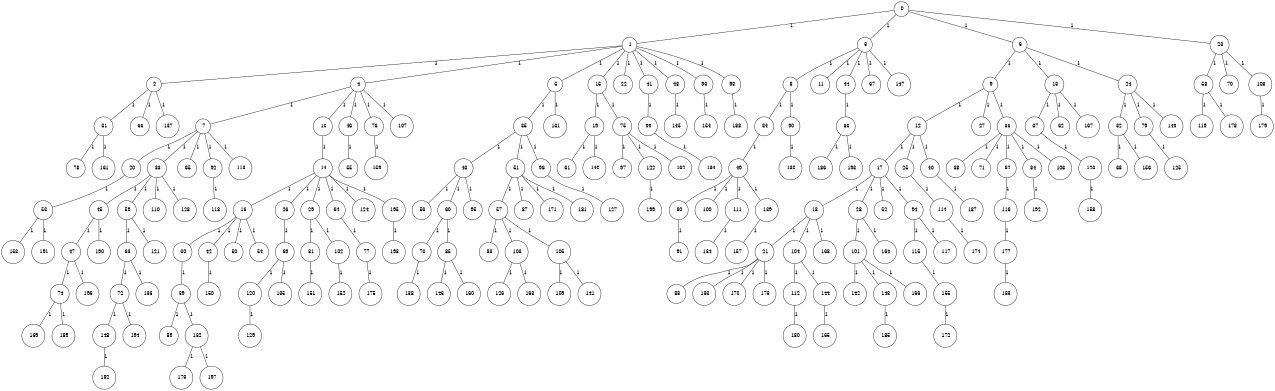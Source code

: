 graph G {
size="8.5,11;"
ratio = "expand;"
fixedsize="true;"
overlap="scale;"
node[shape=circle,width=.12,hight=.12,fontsize=12]
edge[fontsize=12]

0[label=" 0" color=black, pos="2.6261659,1.1542424!"];
1[label=" 1" color=black, pos="1.2871297,1.0389469!"];
2[label=" 2" color=black, pos="0.49953276,0.70125482!"];
3[label=" 3" color=black, pos="0.35368006,1.1975298!"];
4[label=" 4" color=black, pos="2.5969068,2.3376488!"];
5[label=" 5" color=black, pos="1.5436773,1.2312856!"];
6[label=" 6" color=black, pos="2.9520718,0.079448625!"];
7[label=" 7" color=black, pos="2.3010385,0.91809131!"];
8[label=" 8" color=black, pos="0.23697019,1.5252913!"];
9[label=" 9" color=black, pos="1.2842311,1.6562368!"];
10[label=" 10" color=black, pos="1.389689,1.9547945!"];
11[label=" 11" color=black, pos="0.037694511,0.57647191!"];
12[label=" 12" color=black, pos="1.6316815,2.0510691!"];
13[label=" 13" color=black, pos="2.6323775,2.9637652!"];
14[label=" 14" color=black, pos="0.58109752,1.0787204!"];
15[label=" 15" color=black, pos="2.8227693,2.8093404!"];
16[label=" 16" color=black, pos="1.0691454,2.5838394!"];
17[label=" 17" color=black, pos="1.8988698,2.1371404!"];
18[label=" 18" color=black, pos="1.5975678,1.0319279!"];
19[label=" 19" color=black, pos="1.2442591,1.2698635!"];
20[label=" 20" color=black, pos="2.5225206,1.0512994!"];
21[label=" 21" color=black, pos="0.60328734,1.7393474!"];
22[label=" 22" color=black, pos="1.0582785,2.0665209!"];
23[label=" 23" color=black, pos="0.81487953,2.9407873!"];
24[label=" 24" color=black, pos="0.21049304,2.2374015!"];
25[label=" 25" color=black, pos="1.7647029,1.3979217!"];
26[label=" 26" color=black, pos="2.4664768,0.99753292!"];
27[label=" 27" color=black, pos="0.038249476,1.5866765!"];
28[label=" 28" color=black, pos="1.5883291,2.7156681!"];
29[label=" 29" color=black, pos="1.6530406,1.3760013!"];
30[label=" 30" color=black, pos="0.27308325,0.59236697!"];
31[label=" 31" color=black, pos="0.31838351,1.9719877!"];
32[label=" 32" color=black, pos="2.057781,2.6382394!"];
33[label=" 33" color=black, pos="0.58393116,0.18475458!"];
34[label=" 34" color=black, pos="2.4660107,1.7611439!"];
35[label=" 35" color=black, pos="1.449684,2.0650303!"];
36[label=" 36" color=black, pos="0.98579636,1.2296295!"];
37[label=" 37" color=black, pos="1.2357138,0.3501561!"];
38[label=" 38" color=black, pos="1.048153,2.5967598!"];
39[label=" 39" color=black, pos="0.47567739,1.895413!"];
40[label=" 40" color=black, pos="2.7781368,1.3559424!"];
41[label=" 41" color=black, pos="0.56981355,1.412476!"];
42[label=" 42" color=black, pos="0.72298444,2.5400845!"];
43[label=" 43" color=black, pos="0.52144023,2.2106815!"];
44[label=" 44" color=black, pos="0.3858131,1.1460735!"];
45[label=" 45" color=black, pos="2.0459418,0.13032396!"];
46[label=" 46" color=black, pos="2.4387527,2.4606313!"];
47[label=" 47" color=black, pos="0.29583139,1.4478885!"];
48[label=" 48" color=black, pos="0.88969675,1.4360362!"];
49[label=" 49" color=black, pos="0.34452785,2.4953346!"];
50[label=" 50" color=black, pos="2.022132,1.2401807!"];
51[label=" 51" color=black, pos="1.6405339,0.050808825!"];
52[label=" 52" color=black, pos="0.89117315,1.6478739!"];
53[label=" 53" color=black, pos="1.693112,0.031209681!"];
54[label=" 54" color=black, pos="1.5052816,2.0462948!"];
55[label=" 55" color=black, pos="1.8478852,0.87508125!"];
56[label=" 56" color=black, pos="0.2980143,2.1970923!"];
57[label=" 57" color=black, pos="1.1596297,0.71005445!"];
58[label=" 58" color=black, pos="0.72784597,1.7253339!"];
59[label=" 59" color=black, pos="0.40109733,2.3947268!"];
60[label=" 60" color=black, pos="1.9730251,1.2293854!"];
61[label=" 61" color=black, pos="1.8207984,1.7980019!"];
62[label=" 62" color=black, pos="1.752436,2.1271931!"];
63[label=" 63" color=black, pos="2.3384801,1.3379032!"];
64[label=" 64" color=black, pos="2.3133918,1.2790366!"];
65[label=" 65" color=black, pos="2.2274224,2.6547832!"];
66[label=" 66" color=black, pos="1.9393262,1.3236482!"];
67[label=" 67" color=black, pos="0.15625985,0.63269398!"];
68[label=" 68" color=black, pos="2.7609756,1.7954221!"];
69[label=" 69" color=black, pos="1.1226745,0.90785411!"];
70[label=" 70" color=black, pos="2.4377207,2.4754317!"];
71[label=" 71" color=black, pos="1.0373215,1.4126953!"];
72[label=" 72" color=black, pos="2.3483305,0.82373476!"];
73[label=" 73" color=black, pos="1.6808229,1.5310213!"];
74[label=" 74" color=black, pos="2.858635,2.9605725!"];
75[label=" 75" color=black, pos="1.5730445,2.1441798!"];
76[label=" 76" color=black, pos="2.4553459,2.9157941!"];
77[label=" 77" color=black, pos="0.53302597,2.4531309!"];
78[label=" 78" color=black, pos="2.8586954,1.7469476!"];
79[label=" 79" color=black, pos="1.7418976,1.2467302!"];
80[label=" 80" color=black, pos="0.85137466,1.665981!"];
81[label=" 81" color=black, pos="0.54898288,2.1523466!"];
82[label=" 82" color=black, pos="1.0516718,0.42251276!"];
83[label=" 83" color=black, pos="1.7061856,2.9587364!"];
84[label=" 84" color=black, pos="0.50629457,1.7395519!"];
85[label=" 85" color=black, pos="1.6981788,2.0100672!"];
86[label=" 86" color=black, pos="1.1212454,2.4528911!"];
87[label=" 87" color=black, pos="1.9166576,1.9533711!"];
88[label=" 88" color=black, pos="1.7700862,1.3002298!"];
89[label=" 89" color=black, pos="0.81635442,2.726687!"];
90[label=" 90" color=black, pos="2.5654955,0.49274254!"];
91[label=" 91" color=black, pos="1.7158924,0.43321263!"];
92[label=" 92" color=black, pos="2.3260094,2.2615075!"];
93[label=" 93" color=black, pos="0.36544733,1.5810624!"];
94[label=" 94" color=black, pos="1.0285895,1.3498357!"];
95[label=" 95" color=black, pos="1.7335747,2.7132794!"];
96[label=" 96" color=black, pos="1.9225588,1.8227301!"];
97[label=" 97" color=black, pos="1.4660856,2.6069395!"];
98[label=" 98" color=black, pos="0.69861691,0.30326211!"];
99[label=" 99" color=black, pos="1.551161,0.63669625!"];
100[label=" 100" color=black, pos="2.9092393,2.9013586!"];
101[label=" 101" color=black, pos="0.16977846,2.7613793!"];
102[label=" 102" color=black, pos="1.5163745,2.1436151!"];
103[label=" 103" color=black, pos="2.4144218,2.7536102!"];
104[label=" 104" color=black, pos="0.87040368,0.075893894!"];
105[label=" 105" color=black, pos="0.12575738,1.3680703!"];
106[label=" 106" color=black, pos="1.7825154,2.2388836!"];
107[label=" 107" color=black, pos="2.4078071,0.21084685!"];
108[label=" 108" color=black, pos="1.7737836,2.5917331!"];
109[label=" 109" color=black, pos="1.5946265,1.14193!"];
110[label=" 110" color=black, pos="1.4643274,1.3609501!"];
111[label=" 111" color=black, pos="0.14243958,2.2157298!"];
112[label=" 112" color=black, pos="0.69090056,1.3493325!"];
113[label=" 113" color=black, pos="2.9744571,1.6410322!"];
114[label=" 114" color=black, pos="2.3887351,0.090649013!"];
115[label=" 115" color=black, pos="1.7554956,0.11358867!"];
116[label=" 116" color=black, pos="0.41370134,2.4728413!"];
117[label=" 117" color=black, pos="0.058434121,2.1193288!"];
118[label=" 118" color=black, pos="1.9003164,0.40151077!"];
119[label=" 119" color=black, pos="0.5948392,0.055599211!"];
120[label=" 120" color=black, pos="2.9088644,1.1023977!"];
121[label=" 121" color=black, pos="2.1223345,2.6402941!"];
122[label=" 122" color=black, pos="1.6233457,0.30761186!"];
123[label=" 123" color=black, pos="1.032439,1.9081206!"];
124[label=" 124" color=black, pos="1.1265222,2.4544681!"];
125[label=" 125" color=black, pos="1.9957331,0.70771792!"];
126[label=" 126" color=black, pos="2.0540758,1.9388054!"];
127[label=" 127" color=black, pos="0.7264693,1.9346548!"];
128[label=" 128" color=black, pos="2.3993364,0.51865515!"];
129[label=" 129" color=black, pos="2.7804824,2.0327404!"];
130[label=" 130" color=black, pos="0.88989233,1.7826695!"];
131[label=" 131" color=black, pos="0.76155281,1.3684716!"];
132[label=" 132" color=black, pos="1.071752,2.0730314!"];
133[label=" 133" color=black, pos="0.39673662,0.96353458!"];
134[label=" 134" color=black, pos="1.889978,0.099727413!"];
135[label=" 135" color=black, pos="2.8967446,1.251781!"];
136[label=" 136" color=black, pos="2.0714346,1.8177518!"];
137[label=" 137" color=black, pos="2.9293854,0.25574517!"];
138[label=" 138" color=black, pos="2.1908445,2.741609!"];
139[label=" 139" color=black, pos="1.7292048,2.8404724!"];
140[label=" 140" color=black, pos="2.9330203,0.86844189!"];
141[label=" 141" color=black, pos="0.69425317,1.7805693!"];
142[label=" 142" color=black, pos="2.7343165,0.20067852!"];
143[label=" 143" color=black, pos="1.9146789,1.9271421!"];
144[label=" 144" color=black, pos="0.22289564,1.8380306!"];
145[label=" 145" color=black, pos="2.5953862,1.9715587!"];
146[label=" 146" color=black, pos="2.1321904,1.7386281!"];
147[label=" 147" color=black, pos="0.82324825,0.66235205!"];
148[label=" 148" color=black, pos="1.4926043,2.0860255!"];
149[label=" 149" color=black, pos="1.3627704,0.77108869!"];
150[label=" 150" color=black, pos="0.74689154,1.728148!"];
151[label=" 151" color=black, pos="2.4242267,2.647684!"];
152[label=" 152" color=black, pos="1.4001841,1.7994033!"];
153[label=" 153" color=black, pos="0.57949035,2.781801!"];
154[label=" 154" color=black, pos="2.4841297,1.573076!"];
155[label=" 155" color=black, pos="1.0995295,0.063646505!"];
156[label=" 156" color=black, pos="0.76622204,0.77899135!"];
157[label=" 157" color=black, pos="2.0162668,0.22607934!"];
158[label=" 158" color=black, pos="0.52184724,0.42472875!"];
159[label=" 159" color=black, pos="1.6095175,1.5931963!"];
160[label=" 160" color=black, pos="2.5581274,2.0052718!"];
161[label=" 161" color=black, pos="0.16356169,0.84929849!"];
162[label=" 162" color=black, pos="1.3075018,0.95506936!"];
163[label=" 163" color=black, pos="1.6578026,2.9991652!"];
164[label=" 164" color=black, pos="2.1683878,0.55301713!"];
165[label=" 165" color=black, pos="2.3282366,2.9478129!"];
166[label=" 166" color=black, pos="1.7333238,1.7961578!"];
167[label=" 167" color=black, pos="2.4449544,1.3525428!"];
168[label=" 168" color=black, pos="0.78195372,1.1406994!"];
169[label=" 169" color=black, pos="1.1448873,2.5932068!"];
170[label=" 170" color=black, pos="1.4123725,0.85942045!"];
171[label=" 171" color=black, pos="2.566992,0.49419979!"];
172[label=" 172" color=black, pos="0.63674218,1.9200344!"];
173[label=" 173" color=black, pos="2.8263134,1.8150626!"];
174[label=" 174" color=black, pos="0.24038896,1.9024785!"];
175[label=" 175" color=black, pos="1.0005744,2.6884251!"];
176[label=" 176" color=black, pos="2.6128358,0.72804355!"];
177[label=" 177" color=black, pos="2.8191225,0.21011227!"];
178[label=" 178" color=black, pos="2.8695265,1.30167!"];
179[label=" 179" color=black, pos="1.9281184,1.1718984!"];
180[label=" 180" color=black, pos="1.8430867,2.5298393!"];
181[label=" 181" color=black, pos="2.9597802,0.22903729!"];
182[label=" 182" color=black, pos="0.95612223,1.8855125!"];
183[label=" 183" color=black, pos="2.386537,2.7392248!"];
184[label=" 184" color=black, pos="1.4030621,2.757096!"];
185[label=" 185" color=black, pos="2.7885187,0.45367946!"];
186[label=" 186" color=black, pos="1.036741,0.094563748!"];
187[label=" 187" color=black, pos="2.5512193,2.5297199!"];
188[label=" 188" color=black, pos="0.358395,2.0637061!"];
189[label=" 189" color=black, pos="2.4044611,0.51834432!"];
190[label=" 190" color=black, pos="2.4242592,0.31727999!"];
191[label=" 191" color=black, pos="2.9777944,1.8101691!"];
192[label=" 192" color=black, pos="2.5237731,2.603041!"];
193[label=" 193" color=black, pos="2.5344734,1.970337!"];
194[label=" 194" color=black, pos="0.81206994,1.5360737!"];
195[label=" 195" color=black, pos="2.3313629,0.75759529!"];
196[label=" 196" color=black, pos="0.12535288,2.0079331!"];
197[label=" 197" color=black, pos="0.11404487,2.8903973!"];
198[label=" 198" color=black, pos="0.9301342,1.3491003!"];
199[label=" 199" color=black, pos="2.2641821,2.288785!"];
0--1[label="1"]
0--3[label="1"]
0--6[label="1"]
0--23[label="1"]
1--2[label="1"]
1--4[label="1"]
1--5[label="1"]
1--15[label="1"]
1--22[label="1"]
1--41[label="1"]
1--48[label="1"]
1--93[label="1"]
1--98[label="1"]
2--31[label="1"]
2--66[label="1"]
2--137[label="1"]
3--8[label="1"]
3--11[label="1"]
3--44[label="1"]
3--67[label="1"]
3--147[label="1"]
4--7[label="1"]
4--10[label="1"]
4--46[label="1"]
4--76[label="1"]
4--107[label="1"]
5--35[label="1"]
5--131[label="1"]
6--9[label="1"]
6--13[label="1"]
6--24[label="1"]
7--20[label="1"]
7--33[label="1"]
7--65[label="1"]
7--92[label="1"]
7--113[label="1"]
8--34[label="1"]
8--90[label="1"]
9--12[label="1"]
9--27[label="1"]
9--36[label="1"]
10--14[label="1"]
12--17[label="1"]
12--25[label="1"]
12--40[label="1"]
13--37[label="1"]
13--62[label="1"]
13--167[label="1"]
14--16[label="1"]
14--26[label="1"]
14--29[label="1"]
14--64[label="1"]
14--124[label="1"]
14--195[label="1"]
15--19[label="1"]
15--75[label="1"]
16--30[label="1"]
16--42[label="1"]
16--50[label="1"]
16--54[label="1"]
17--18[label="1"]
17--28[label="1"]
17--52[label="1"]
17--94[label="1"]
18--21[label="1"]
18--104[label="1"]
18--168[label="1"]
19--61[label="1"]
19--140[label="1"]
20--53[label="1"]
21--88[label="1"]
21--133[label="1"]
21--170[label="1"]
21--173[label="1"]
23--58[label="1"]
23--70[label="1"]
23--108[label="1"]
24--32[label="1"]
24--79[label="1"]
24--149[label="1"]
25--114[label="1"]
26--69[label="1"]
28--101[label="1"]
28--164[label="1"]
29--81[label="1"]
29--102[label="1"]
30--39[label="1"]
31--78[label="1"]
31--161[label="1"]
32--68[label="1"]
32--156[label="1"]
33--45[label="1"]
33--59[label="1"]
33--110[label="1"]
33--128[label="1"]
34--49[label="1"]
35--43[label="1"]
35--51[label="1"]
35--96[label="1"]
36--38[label="1"]
36--71[label="1"]
36--82[label="1"]
36--84[label="1"]
36--106[label="1"]
37--123[label="1"]
39--89[label="1"]
39--132[label="1"]
40--187[label="1"]
41--99[label="1"]
42--150[label="1"]
43--56[label="1"]
43--60[label="1"]
43--95[label="1"]
44--86[label="1"]
45--47[label="1"]
45--190[label="1"]
46--55[label="1"]
47--74[label="1"]
47--196[label="1"]
48--145[label="1"]
49--80[label="1"]
49--100[label="1"]
49--111[label="1"]
49--139[label="1"]
51--57[label="1"]
51--87[label="1"]
51--171[label="1"]
51--181[label="1"]
53--153[label="1"]
53--191[label="1"]
57--83[label="1"]
57--103[label="1"]
57--105[label="1"]
58--119[label="1"]
58--178[label="1"]
59--63[label="1"]
59--121[label="1"]
60--73[label="1"]
60--85[label="1"]
63--72[label="1"]
63--136[label="1"]
64--77[label="1"]
69--120[label="1"]
69--135[label="1"]
72--148[label="1"]
72--194[label="1"]
73--138[label="1"]
74--169[label="1"]
74--189[label="1"]
75--97[label="1"]
75--122[label="1"]
75--162[label="1"]
76--159[label="1"]
77--175[label="1"]
79--125[label="1"]
80--91[label="1"]
81--151[label="1"]
82--116[label="1"]
84--192[label="1"]
85--146[label="1"]
85--160[label="1"]
86--186[label="1"]
86--193[label="1"]
90--130[label="1"]
92--118[label="1"]
93--154[label="1"]
94--115[label="1"]
94--117[label="1"]
96--127[label="1"]
98--188[label="1"]
99--184[label="1"]
101--142[label="1"]
101--143[label="1"]
101--166[label="1"]
102--152[label="1"]
103--126[label="1"]
103--163[label="1"]
104--112[label="1"]
104--144[label="1"]
105--109[label="1"]
105--141[label="1"]
108--179[label="1"]
111--134[label="1"]
112--180[label="1"]
114--174[label="1"]
115--155[label="1"]
116--177[label="1"]
120--129[label="1"]
122--199[label="1"]
123--158[label="1"]
132--176[label="1"]
132--197[label="1"]
139--157[label="1"]
143--185[label="1"]
144--165[label="1"]
148--182[label="1"]
155--172[label="1"]
177--183[label="1"]
195--198[label="1"]

}
